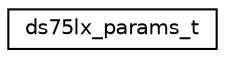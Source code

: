 digraph "Graphical Class Hierarchy"
{
 // LATEX_PDF_SIZE
  edge [fontname="Helvetica",fontsize="10",labelfontname="Helvetica",labelfontsize="10"];
  node [fontname="Helvetica",fontsize="10",shape=record];
  rankdir="LR";
  Node0 [label="ds75lx_params_t",height=0.2,width=0.4,color="black", fillcolor="white", style="filled",URL="$structds75lx__params__t.html",tooltip="Device initialization parameters."];
}

